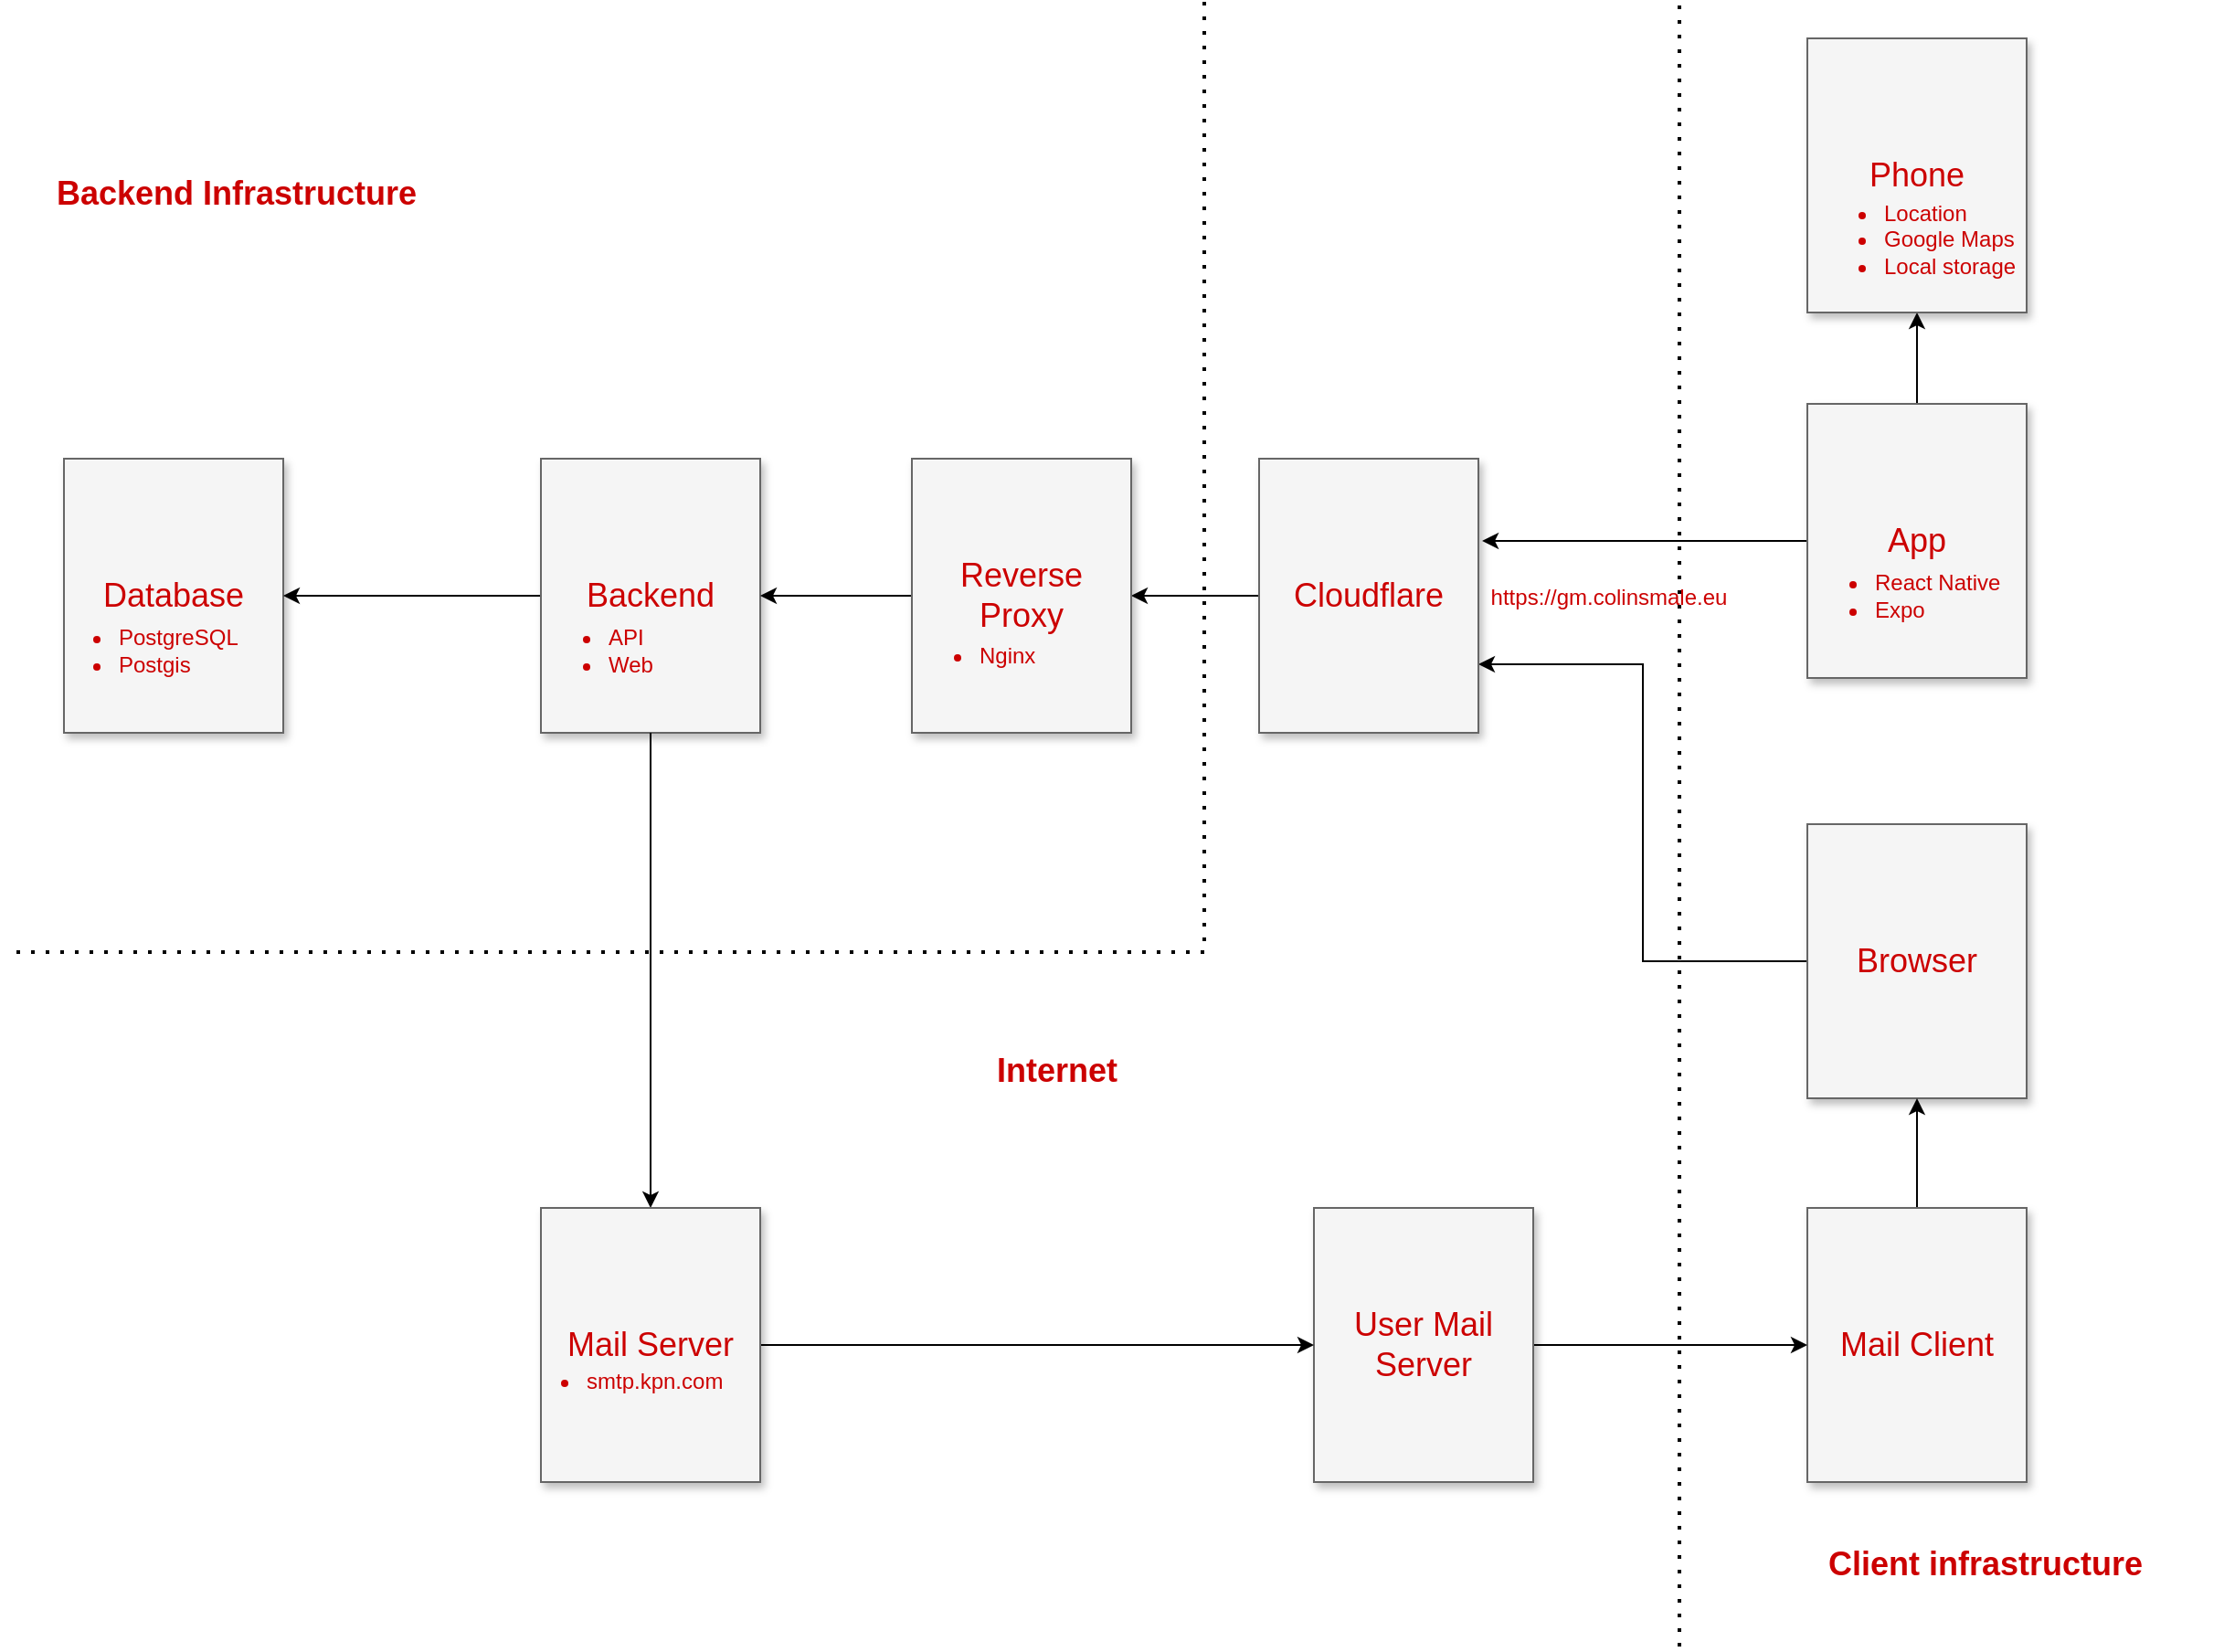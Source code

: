 <mxfile>
    <diagram name="components" id="90a13364-a465-7bf4-72fc-28e22215d7a0">
        <mxGraphModel dx="1898" dy="966" grid="1" gridSize="10" guides="1" tooltips="1" connect="1" arrows="1" fold="1" page="1" pageScale="1.5" pageWidth="1169" pageHeight="826" background="none" math="0" shadow="0">
            <root>
                <mxCell id="0" style=";html=1;"/>
                <mxCell id="1" style=";html=1;" parent="0"/>
                <mxCell id="3a17f1ce550125da-8" value="Database" style="whiteSpace=wrap;html=1;shadow=1;fontSize=18;fillColor=#f5f5f5;strokeColor=#666666;fontColor=#CC0000;" parent="1" vertex="1">
                    <mxGeometry x="146" y="370" width="120" height="150" as="geometry"/>
                </mxCell>
                <mxCell id="w9PpDW04hk27npNrvOM6-2" style="edgeStyle=orthogonalEdgeStyle;rounded=0;orthogonalLoop=1;jettySize=auto;html=1;exitX=0;exitY=0.5;exitDx=0;exitDy=0;entryX=1;entryY=0.5;entryDx=0;entryDy=0;fontColor=#CC0000;" parent="1" source="w9PpDW04hk27npNrvOM6-1" target="3a17f1ce550125da-8" edge="1">
                    <mxGeometry relative="1" as="geometry"/>
                </mxCell>
                <mxCell id="w9PpDW04hk27npNrvOM6-1" value="Backend" style="whiteSpace=wrap;html=1;shadow=1;fontSize=18;fillColor=#f5f5f5;strokeColor=#666666;fontColor=#CC0000;" parent="1" vertex="1">
                    <mxGeometry x="407" y="370" width="120" height="150" as="geometry"/>
                </mxCell>
                <mxCell id="w9PpDW04hk27npNrvOM6-31" style="edgeStyle=orthogonalEdgeStyle;rounded=0;orthogonalLoop=1;jettySize=auto;html=1;exitX=0.5;exitY=1;exitDx=0;exitDy=0;entryX=0.5;entryY=0;entryDx=0;entryDy=0;fontColor=#CC0000;" parent="1" source="w9PpDW04hk27npNrvOM6-1" target="w9PpDW04hk27npNrvOM6-30" edge="1">
                    <mxGeometry relative="1" as="geometry">
                        <mxPoint x="240" y="682.5" as="sourcePoint"/>
                    </mxGeometry>
                </mxCell>
                <mxCell id="w9PpDW04hk27npNrvOM6-7" style="edgeStyle=orthogonalEdgeStyle;rounded=0;orthogonalLoop=1;jettySize=auto;html=1;exitX=0;exitY=0.5;exitDx=0;exitDy=0;entryX=1.017;entryY=0.3;entryDx=0;entryDy=0;entryPerimeter=0;fontColor=#CC0000;" parent="1" source="w9PpDW04hk27npNrvOM6-5" target="w9PpDW04hk27npNrvOM6-11" edge="1">
                    <mxGeometry relative="1" as="geometry"/>
                </mxCell>
                <mxCell id="w9PpDW04hk27npNrvOM6-17" style="edgeStyle=orthogonalEdgeStyle;rounded=0;orthogonalLoop=1;jettySize=auto;html=1;exitX=0.5;exitY=0;exitDx=0;exitDy=0;entryX=0.5;entryY=1;entryDx=0;entryDy=0;fontColor=#CC0000;" parent="1" source="w9PpDW04hk27npNrvOM6-5" target="w9PpDW04hk27npNrvOM6-16" edge="1">
                    <mxGeometry relative="1" as="geometry"/>
                </mxCell>
                <mxCell id="w9PpDW04hk27npNrvOM6-5" value="App" style="whiteSpace=wrap;html=1;shadow=1;fontSize=18;fillColor=#f5f5f5;strokeColor=#666666;fontColor=#CC0000;" parent="1" vertex="1">
                    <mxGeometry x="1100" y="340" width="120" height="150" as="geometry"/>
                </mxCell>
                <mxCell id="w9PpDW04hk27npNrvOM6-8" style="edgeStyle=orthogonalEdgeStyle;rounded=0;orthogonalLoop=1;jettySize=auto;html=1;exitX=0;exitY=0.5;exitDx=0;exitDy=0;entryX=1;entryY=0.75;entryDx=0;entryDy=0;fontColor=#CC0000;" parent="1" source="w9PpDW04hk27npNrvOM6-6" target="w9PpDW04hk27npNrvOM6-11" edge="1">
                    <mxGeometry relative="1" as="geometry"/>
                </mxCell>
                <mxCell id="w9PpDW04hk27npNrvOM6-6" value="Browser" style="whiteSpace=wrap;html=1;shadow=1;fontSize=18;fillColor=#f5f5f5;strokeColor=#666666;fontColor=#CC0000;" parent="1" vertex="1">
                    <mxGeometry x="1100" y="570" width="120" height="150" as="geometry"/>
                </mxCell>
                <mxCell id="w9PpDW04hk27npNrvOM6-10" style="edgeStyle=orthogonalEdgeStyle;rounded=0;orthogonalLoop=1;jettySize=auto;html=1;exitX=0.5;exitY=0;exitDx=0;exitDy=0;entryX=0.5;entryY=1;entryDx=0;entryDy=0;fontColor=#CC0000;" parent="1" source="w9PpDW04hk27npNrvOM6-9" target="w9PpDW04hk27npNrvOM6-6" edge="1">
                    <mxGeometry relative="1" as="geometry"/>
                </mxCell>
                <mxCell id="w9PpDW04hk27npNrvOM6-9" value="Mail Client" style="whiteSpace=wrap;html=1;shadow=1;fontSize=18;fillColor=#f5f5f5;strokeColor=#666666;fontColor=#CC0000;" parent="1" vertex="1">
                    <mxGeometry x="1100" y="780" width="120" height="150" as="geometry"/>
                </mxCell>
                <mxCell id="w9PpDW04hk27npNrvOM6-13" style="edgeStyle=orthogonalEdgeStyle;rounded=0;orthogonalLoop=1;jettySize=auto;html=1;exitX=0;exitY=0.5;exitDx=0;exitDy=0;entryX=1;entryY=0.5;entryDx=0;entryDy=0;fontColor=#CC0000;" parent="1" source="w9PpDW04hk27npNrvOM6-11" target="w9PpDW04hk27npNrvOM6-12" edge="1">
                    <mxGeometry relative="1" as="geometry"/>
                </mxCell>
                <mxCell id="w9PpDW04hk27npNrvOM6-11" value="Cloudflare" style="whiteSpace=wrap;html=1;shadow=1;fontSize=18;fillColor=#f5f5f5;strokeColor=#666666;fontColor=#CC0000;" parent="1" vertex="1">
                    <mxGeometry x="800" y="370" width="120" height="150" as="geometry"/>
                </mxCell>
                <mxCell id="w9PpDW04hk27npNrvOM6-14" style="edgeStyle=orthogonalEdgeStyle;rounded=0;orthogonalLoop=1;jettySize=auto;html=1;exitX=0;exitY=0.5;exitDx=0;exitDy=0;entryX=1;entryY=0.5;entryDx=0;entryDy=0;fontColor=#CC0000;" parent="1" source="w9PpDW04hk27npNrvOM6-12" target="w9PpDW04hk27npNrvOM6-1" edge="1">
                    <mxGeometry relative="1" as="geometry"/>
                </mxCell>
                <mxCell id="w9PpDW04hk27npNrvOM6-12" value="Reverse Proxy" style="whiteSpace=wrap;html=1;shadow=1;fontSize=18;fillColor=#f5f5f5;strokeColor=#666666;fontColor=#CC0000;" parent="1" vertex="1">
                    <mxGeometry x="610" y="370" width="120" height="150" as="geometry"/>
                </mxCell>
                <mxCell id="w9PpDW04hk27npNrvOM6-15" value="https://gm.colinsmale.eu" style="text;html=1;strokeColor=none;fillColor=none;align=center;verticalAlign=middle;whiteSpace=wrap;rounded=0;fontColor=#CC0000;" parent="1" vertex="1">
                    <mxGeometry x="915" y="431" width="153" height="30" as="geometry"/>
                </mxCell>
                <mxCell id="w9PpDW04hk27npNrvOM6-16" value="Phone" style="whiteSpace=wrap;html=1;shadow=1;fontSize=18;fillColor=#f5f5f5;strokeColor=#666666;fontColor=#CC0000;" parent="1" vertex="1">
                    <mxGeometry x="1100" y="140" width="120" height="150" as="geometry"/>
                </mxCell>
                <mxCell id="w9PpDW04hk27npNrvOM6-18" value="&lt;ul&gt;&lt;li&gt;API&lt;/li&gt;&lt;li&gt;Web&lt;/li&gt;&lt;/ul&gt;" style="text;html=1;strokeColor=none;fillColor=none;align=left;verticalAlign=middle;whiteSpace=wrap;rounded=0;labelBorderColor=none;fontColor=#CC0000;" parent="1" vertex="1">
                    <mxGeometry x="402" y="460" width="130" height="30" as="geometry"/>
                </mxCell>
                <mxCell id="w9PpDW04hk27npNrvOM6-19" value="&lt;ul&gt;&lt;li&gt;Location&lt;/li&gt;&lt;li&gt;Google Maps&lt;/li&gt;&lt;li&gt;Local storage&lt;/li&gt;&lt;/ul&gt;" style="text;html=1;strokeColor=none;fillColor=none;align=left;verticalAlign=middle;whiteSpace=wrap;rounded=0;fontColor=#CC0000;" parent="1" vertex="1">
                    <mxGeometry x="1100" y="230" width="120" height="40" as="geometry"/>
                </mxCell>
                <mxCell id="w9PpDW04hk27npNrvOM6-21" value="&lt;ul&gt;&lt;li&gt;PostgreSQL&lt;/li&gt;&lt;li&gt;Postgis&lt;/li&gt;&lt;/ul&gt;" style="text;html=1;strokeColor=none;fillColor=none;align=left;verticalAlign=middle;whiteSpace=wrap;rounded=0;fontColor=#CC0000;" parent="1" vertex="1">
                    <mxGeometry x="134" y="460" width="130" height="30" as="geometry"/>
                </mxCell>
                <mxCell id="w9PpDW04hk27npNrvOM6-23" value="&lt;ul&gt;&lt;li&gt;React Native&lt;/li&gt;&lt;li&gt;Expo&lt;/li&gt;&lt;/ul&gt;" style="text;html=1;strokeColor=none;fillColor=none;align=left;verticalAlign=middle;whiteSpace=wrap;rounded=0;fontColor=#CC0000;" parent="1" vertex="1">
                    <mxGeometry x="1095" y="430" width="130" height="30" as="geometry"/>
                </mxCell>
                <mxCell id="w9PpDW04hk27npNrvOM6-26" value="" style="endArrow=none;dashed=1;html=1;dashPattern=1 3;strokeWidth=2;rounded=0;fontColor=#CC0000;" parent="1" edge="1">
                    <mxGeometry width="50" height="50" relative="1" as="geometry">
                        <mxPoint x="120" y="640" as="sourcePoint"/>
                        <mxPoint x="770" y="120" as="targetPoint"/>
                        <Array as="points">
                            <mxPoint x="770" y="640"/>
                        </Array>
                    </mxGeometry>
                </mxCell>
                <mxCell id="w9PpDW04hk27npNrvOM6-27" value="" style="endArrow=none;dashed=1;html=1;dashPattern=1 3;strokeWidth=2;rounded=0;fontColor=#CC0000;" parent="1" edge="1">
                    <mxGeometry width="50" height="50" relative="1" as="geometry">
                        <mxPoint x="1030" y="1020" as="sourcePoint"/>
                        <mxPoint x="1030" y="120" as="targetPoint"/>
                    </mxGeometry>
                </mxCell>
                <mxCell id="w9PpDW04hk27npNrvOM6-33" style="edgeStyle=orthogonalEdgeStyle;rounded=0;orthogonalLoop=1;jettySize=auto;html=1;exitX=1;exitY=0.5;exitDx=0;exitDy=0;entryX=0;entryY=0.5;entryDx=0;entryDy=0;fontColor=#CC0000;" parent="1" source="w9PpDW04hk27npNrvOM6-28" target="w9PpDW04hk27npNrvOM6-9" edge="1">
                    <mxGeometry relative="1" as="geometry"/>
                </mxCell>
                <mxCell id="w9PpDW04hk27npNrvOM6-28" value="User Mail Server" style="whiteSpace=wrap;html=1;shadow=1;fontSize=18;fillColor=#f5f5f5;strokeColor=#666666;fontColor=#CC0000;" parent="1" vertex="1">
                    <mxGeometry x="830" y="780" width="120" height="150" as="geometry"/>
                </mxCell>
                <mxCell id="w9PpDW04hk27npNrvOM6-32" style="edgeStyle=orthogonalEdgeStyle;rounded=0;orthogonalLoop=1;jettySize=auto;html=1;exitX=1;exitY=0.5;exitDx=0;exitDy=0;entryX=0;entryY=0.5;entryDx=0;entryDy=0;fontColor=#CC0000;" parent="1" source="w9PpDW04hk27npNrvOM6-30" target="w9PpDW04hk27npNrvOM6-28" edge="1">
                    <mxGeometry relative="1" as="geometry"/>
                </mxCell>
                <mxCell id="w9PpDW04hk27npNrvOM6-30" value="Mail Server" style="whiteSpace=wrap;html=1;shadow=1;fontSize=18;fillColor=#f5f5f5;strokeColor=#666666;fontColor=#CC0000;" parent="1" vertex="1">
                    <mxGeometry x="407" y="780" width="120" height="150" as="geometry"/>
                </mxCell>
                <mxCell id="w9PpDW04hk27npNrvOM6-34" value="&lt;ul&gt;&lt;li&gt;Nginx&lt;/li&gt;&lt;/ul&gt;" style="text;html=1;strokeColor=none;fillColor=none;align=left;verticalAlign=middle;whiteSpace=wrap;rounded=0;fontColor=#CC0000;" parent="1" vertex="1">
                    <mxGeometry x="605" y="463" width="130" height="30" as="geometry"/>
                </mxCell>
                <mxCell id="w9PpDW04hk27npNrvOM6-20" value="&lt;ul&gt;&lt;li&gt;smtp.kpn.com&lt;/li&gt;&lt;/ul&gt;" style="text;html=1;strokeColor=none;fillColor=none;align=left;verticalAlign=middle;whiteSpace=wrap;rounded=0;fontColor=#CC0000;" parent="1" vertex="1">
                    <mxGeometry x="390" y="860" width="130" height="30" as="geometry"/>
                </mxCell>
                <mxCell id="2" value="&lt;font style=&quot;font-size: 18px;&quot;&gt;&lt;b&gt;Backend Infrastructure&lt;/b&gt;&lt;/font&gt;" style="text;html=1;strokeColor=none;fillColor=none;align=center;verticalAlign=middle;whiteSpace=wrap;rounded=0;fontColor=#CC0000;" vertex="1" parent="1">
                    <mxGeometry x="111" y="210" width="259" height="30" as="geometry"/>
                </mxCell>
                <mxCell id="3" value="&lt;span style=&quot;font-size: 18px;&quot;&gt;&lt;b&gt;Internet&lt;/b&gt;&lt;/span&gt;" style="text;html=1;strokeColor=none;fillColor=none;align=center;verticalAlign=middle;whiteSpace=wrap;rounded=0;fontColor=#CC0000;" vertex="1" parent="1">
                    <mxGeometry x="560" y="690" width="259" height="30" as="geometry"/>
                </mxCell>
                <mxCell id="4" value="&lt;span style=&quot;font-size: 18px;&quot;&gt;&lt;b&gt;Client infrastructure&lt;/b&gt;&lt;/span&gt;" style="text;html=1;strokeColor=none;fillColor=none;align=center;verticalAlign=middle;whiteSpace=wrap;rounded=0;fontColor=#CC0000;" vertex="1" parent="1">
                    <mxGeometry x="1068" y="960" width="259" height="30" as="geometry"/>
                </mxCell>
            </root>
        </mxGraphModel>
    </diagram>
    <diagram id="Ami_KUuSs5F_m9lNLe5E" name="app">
        <mxGraphModel dx="949" dy="1583" grid="1" gridSize="10" guides="1" tooltips="1" connect="1" arrows="1" fold="1" page="1" pageScale="1" pageWidth="850" pageHeight="1100" math="0" shadow="0">
            <root>
                <mxCell id="0"/>
                <mxCell id="1" parent="0"/>
                <mxCell id="8ANzz9DT1mpfte5bSANO-1" value="Components in app&lt;br&gt;&lt;div style=&quot;color: rgb(204, 204, 204); background-color: rgb(31, 31, 31); font-family: Consolas, &amp;quot;Courier New&amp;quot;, monospace; font-size: 14px; line-height: 19px;&quot;&gt;&lt;div&gt;&amp;nbsp; &amp;nbsp; &lt;span style=&quot;color: #9cdcfe;&quot;&gt;&quot;@expo/vector-icons&quot;&lt;/span&gt;: &lt;span style=&quot;color: #ce9178;&quot;&gt;&quot;^13.0.0&quot;&lt;/span&gt;,&lt;/div&gt;&lt;div&gt;&amp;nbsp; &amp;nbsp; &lt;span style=&quot;color: #9cdcfe;&quot;&gt;&quot;@expo/webpack-config&quot;&lt;/span&gt;: &lt;span style=&quot;color: #ce9178;&quot;&gt;&quot;^19.0.0&quot;&lt;/span&gt;,&lt;/div&gt;&lt;div&gt;&amp;nbsp; &amp;nbsp; &lt;span style=&quot;color: #9cdcfe;&quot;&gt;&quot;@react-native-async-storage/async-storage&quot;&lt;/span&gt;: &lt;span style=&quot;color: #ce9178;&quot;&gt;&quot;^1.19.8&quot;&lt;/span&gt;,&lt;/div&gt;&lt;div&gt;&amp;nbsp; &amp;nbsp; &lt;span style=&quot;color: #9cdcfe;&quot;&gt;&quot;@react-native/metro-config&quot;&lt;/span&gt;: &lt;span style=&quot;color: #ce9178;&quot;&gt;&quot;^0.73.2&quot;&lt;/span&gt;,&lt;/div&gt;&lt;div&gt;&amp;nbsp; &amp;nbsp; &lt;span style=&quot;color: #9cdcfe;&quot;&gt;&quot;@react-navigation/bottom-tabs&quot;&lt;/span&gt;: &lt;span style=&quot;color: #ce9178;&quot;&gt;&quot;^6.5.11&quot;&lt;/span&gt;,&lt;/div&gt;&lt;div&gt;&amp;nbsp; &amp;nbsp; &lt;span style=&quot;color: #9cdcfe;&quot;&gt;&quot;@react-navigation/native&quot;&lt;/span&gt;: &lt;span style=&quot;color: #ce9178;&quot;&gt;&quot;^6.1.9&quot;&lt;/span&gt;,&lt;/div&gt;&lt;div&gt;&amp;nbsp; &amp;nbsp; &lt;span style=&quot;color: #9cdcfe;&quot;&gt;&quot;@react-navigation/native-stack&quot;&lt;/span&gt;: &lt;span style=&quot;color: #ce9178;&quot;&gt;&quot;^6.9.17&quot;&lt;/span&gt;,&lt;/div&gt;&lt;div&gt;&amp;nbsp; &amp;nbsp; &lt;span style=&quot;color: #9cdcfe;&quot;&gt;&quot;axios&quot;&lt;/span&gt;: &lt;span style=&quot;color: #ce9178;&quot;&gt;&quot;^1.6.2&quot;&lt;/span&gt;,&lt;/div&gt;&lt;div&gt;&amp;nbsp; &amp;nbsp; &lt;span style=&quot;color: #9cdcfe;&quot;&gt;&quot;expo&quot;&lt;/span&gt;: &lt;span style=&quot;color: #ce9178;&quot;&gt;&quot;~49.0.15&quot;&lt;/span&gt;,&lt;/div&gt;&lt;div&gt;&amp;nbsp; &amp;nbsp; &lt;span style=&quot;color: #9cdcfe;&quot;&gt;&quot;expo-location&quot;&lt;/span&gt;: &lt;span style=&quot;color: #ce9178;&quot;&gt;&quot;^16.3.0&quot;&lt;/span&gt;,&lt;/div&gt;&lt;div&gt;&amp;nbsp; &amp;nbsp; &lt;span style=&quot;color: #9cdcfe;&quot;&gt;&quot;expo-splash-screen&quot;&lt;/span&gt;: &lt;span style=&quot;color: #ce9178;&quot;&gt;&quot;~0.20.5&quot;&lt;/span&gt;,&lt;/div&gt;&lt;div&gt;&amp;nbsp; &amp;nbsp; &lt;span style=&quot;color: #9cdcfe;&quot;&gt;&quot;expo-status-bar&quot;&lt;/span&gt;: &lt;span style=&quot;color: #ce9178;&quot;&gt;&quot;~1.6.0&quot;&lt;/span&gt;,&lt;/div&gt;&lt;div&gt;&amp;nbsp; &amp;nbsp; &lt;span style=&quot;color: #9cdcfe;&quot;&gt;&quot;expo-system-ui&quot;&lt;/span&gt;: &lt;span style=&quot;color: #ce9178;&quot;&gt;&quot;^2.4.0&quot;&lt;/span&gt;,&lt;/div&gt;&lt;div&gt;&amp;nbsp; &amp;nbsp; &lt;span style=&quot;color: #9cdcfe;&quot;&gt;&quot;react&quot;&lt;/span&gt;: &lt;span style=&quot;color: #ce9178;&quot;&gt;&quot;18.2.0&quot;&lt;/span&gt;,&lt;/div&gt;&lt;div&gt;&amp;nbsp; &amp;nbsp; &lt;span style=&quot;color: #9cdcfe;&quot;&gt;&quot;react-dom&quot;&lt;/span&gt;: &lt;span style=&quot;color: #ce9178;&quot;&gt;&quot;18.2.0&quot;&lt;/span&gt;,&lt;/div&gt;&lt;div&gt;&amp;nbsp; &amp;nbsp; &lt;span style=&quot;color: #9cdcfe;&quot;&gt;&quot;react-native&quot;&lt;/span&gt;: &lt;span style=&quot;color: #ce9178;&quot;&gt;&quot;^0.72.6&quot;&lt;/span&gt;,&lt;/div&gt;&lt;div&gt;&amp;nbsp; &amp;nbsp; &lt;span style=&quot;color: #9cdcfe;&quot;&gt;&quot;react-native-element-dropdown&quot;&lt;/span&gt;: &lt;span style=&quot;color: #ce9178;&quot;&gt;&quot;^2.10.0&quot;&lt;/span&gt;,&lt;/div&gt;&lt;div&gt;&amp;nbsp; &amp;nbsp; &lt;span style=&quot;color: #9cdcfe;&quot;&gt;&quot;react-native-maps&quot;&lt;/span&gt;: &lt;span style=&quot;color: #ce9178;&quot;&gt;&quot;^1.7.1&quot;&lt;/span&gt;,&lt;/div&gt;&lt;div&gt;&amp;nbsp; &amp;nbsp; &lt;span style=&quot;color: #9cdcfe;&quot;&gt;&quot;react-native-safe-area-context&quot;&lt;/span&gt;: &lt;span style=&quot;color: #ce9178;&quot;&gt;&quot;^4.6.3&quot;&lt;/span&gt;,&lt;/div&gt;&lt;div&gt;&amp;nbsp; &amp;nbsp; &lt;span style=&quot;color: #9cdcfe;&quot;&gt;&quot;react-native-screens&quot;&lt;/span&gt;: &lt;span style=&quot;color: #ce9178;&quot;&gt;&quot;^3.22.0&quot;&lt;/span&gt;,&lt;/div&gt;&lt;div&gt;&amp;nbsp; &amp;nbsp; &lt;span style=&quot;color: #9cdcfe;&quot;&gt;&quot;react-native-web&quot;&lt;/span&gt;: &lt;span style=&quot;color: #ce9178;&quot;&gt;&quot;~0.19.6&quot;&lt;/span&gt;&lt;/div&gt;&lt;/div&gt;" style="text;strokeColor=none;align=center;fillColor=none;html=1;verticalAlign=middle;whiteSpace=wrap;rounded=0;labelBorderColor=none;fontSize=18;fontColor=#CC0000;" vertex="1" parent="1">
                    <mxGeometry x="140" y="-20" width="520" height="470" as="geometry"/>
                </mxCell>
            </root>
        </mxGraphModel>
    </diagram>
</mxfile>